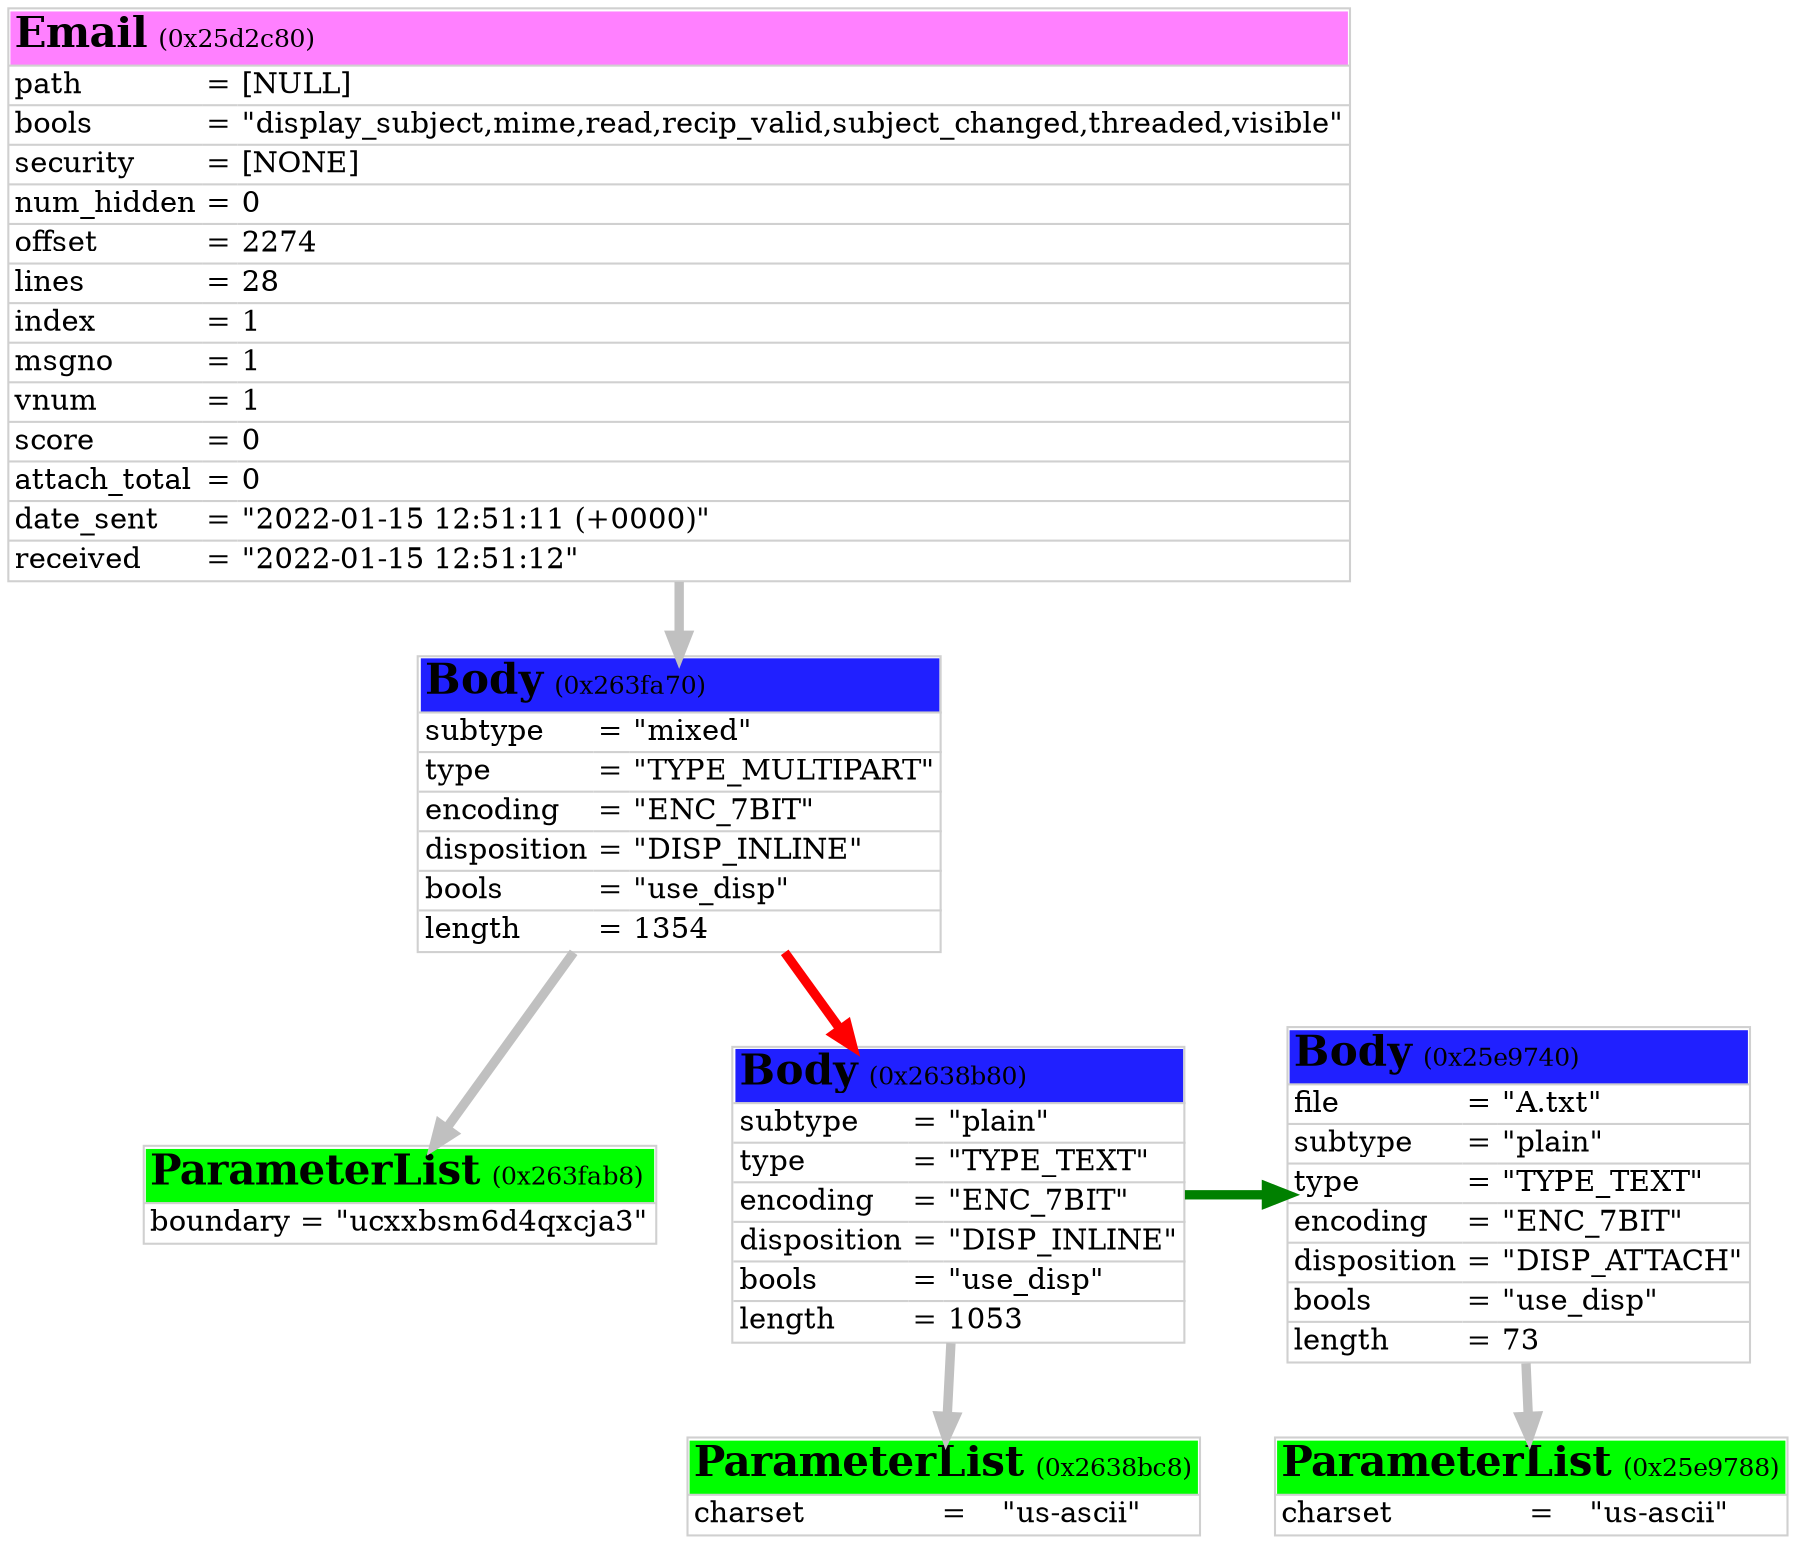 digraph neomutt
{

	graph [
		rankdir="TB"
		nodesep="0.5"
		ranksep="0.5"
	];

	node [
		shape="plain"
	];

	edge [
		penwidth="4.5"
		arrowsize="1.0"
		color="#c0c0c0"
	];

	obj_0x25d2c80 [
		label=<<table cellspacing="0" border="1" rows="*" color="#d0d0d0">
		<tr>
			<td border="0" align="left" bgcolor="#ff80ff" port="top" colspan="3"><font color="#000000" point-size="20"><b>Email</b></font> <font point-size="12">(0x25d2c80)</font></td>
		</tr>
		<tr>
			<td border="0" align="left">path</td>
			<td border="0">=</td>
			<td border="0" align="left">[NULL]</td>
		</tr>
		<tr>
			<td border="0" align="left">bools</td>
			<td border="0">=</td>
			<td border="0" align="left">"display_subject,mime,read,recip_valid,subject_changed,threaded,visible"</td>
		</tr>
		<tr>
			<td border="0" align="left">security</td>
			<td border="0">=</td>
			<td border="0" align="left">[NONE]</td>
		</tr>
		<tr>
			<td border="0" align="left">num_hidden</td>
			<td border="0">=</td>
			<td border="0" align="left">0</td>
		</tr>
		<tr>
			<td border="0" align="left">offset</td>
			<td border="0">=</td>
			<td border="0" align="left">2274</td>
		</tr>
		<tr>
			<td border="0" align="left">lines</td>
			<td border="0">=</td>
			<td border="0" align="left">28</td>
		</tr>
		<tr>
			<td border="0" align="left">index</td>
			<td border="0">=</td>
			<td border="0" align="left">1</td>
		</tr>
		<tr>
			<td border="0" align="left">msgno</td>
			<td border="0">=</td>
			<td border="0" align="left">1</td>
		</tr>
		<tr>
			<td border="0" align="left">vnum</td>
			<td border="0">=</td>
			<td border="0" align="left">1</td>
		</tr>
		<tr>
			<td border="0" align="left">score</td>
			<td border="0">=</td>
			<td border="0" align="left">0</td>
		</tr>
		<tr>
			<td border="0" align="left">attach_total</td>
			<td border="0">=</td>
			<td border="0" align="left">0</td>
		</tr>
		<tr>
			<td border="0" align="left">date_sent</td>
			<td border="0">=</td>
			<td border="0" align="left">"2022-01-15 12:51:11 (+0000)"</td>
		</tr>
		<tr>
			<td border="0" align="left">received</td>
			<td border="0">=</td>
			<td border="0" align="left">"2022-01-15 12:51:12"</td>
		</tr>
		</table>>
	];

	obj_0x263fa70 [
		label=<<table cellspacing="0" border="1" rows="*" color="#d0d0d0">
		<tr>
			<td border="0" align="left" bgcolor="#2020ff" port="top" colspan="3"><font color="#000000" point-size="20"><b>Body</b></font> <font point-size="12">(0x263fa70)</font></td>
		</tr>
		<tr>
			<td border="0" align="left">subtype</td>
			<td border="0">=</td>
			<td border="0" align="left">"mixed"</td>
		</tr>
		<tr>
			<td border="0" align="left">type</td>
			<td border="0">=</td>
			<td border="0" align="left">"TYPE_MULTIPART"</td>
		</tr>
		<tr>
			<td border="0" align="left">encoding</td>
			<td border="0">=</td>
			<td border="0" align="left">"ENC_7BIT"</td>
		</tr>
		<tr>
			<td border="0" align="left">disposition</td>
			<td border="0">=</td>
			<td border="0" align="left">"DISP_INLINE"</td>
		</tr>
		<tr>
			<td border="0" align="left">bools</td>
			<td border="0">=</td>
			<td border="0" align="left">"use_disp"</td>
		</tr>
		<tr>
			<td border="0" align="left">length</td>
			<td border="0">=</td>
			<td border="0" align="left">1354</td>
		</tr>
		</table>>
	];

	obj_0x263fab8 [
		label=<<table cellspacing="0" border="1" rows="*" color="#d0d0d0">
		<tr>
			<td border="0" align="left" bgcolor="#00ff00" port="top" colspan="3"><font color="#000000" point-size="20"><b>ParameterList</b></font> <font point-size="12">(0x263fab8)</font></td>
		</tr>
		<tr>
			<td border="0" align="left">boundary</td>
			<td border="0">=</td>
			<td border="0" align="left">"ucxxbsm6d4qxcja3"</td>
		</tr>
		</table>>
	];

	obj_0x2638b80 [
		label=<<table cellspacing="0" border="1" rows="*" color="#d0d0d0">
		<tr>
			<td border="0" align="left" bgcolor="#2020ff" port="top" colspan="3"><font color="#000000" point-size="20"><b>Body</b></font> <font point-size="12">(0x2638b80)</font></td>
		</tr>
		<tr>
			<td border="0" align="left">subtype</td>
			<td border="0">=</td>
			<td border="0" align="left">"plain"</td>
		</tr>
		<tr>
			<td border="0" align="left">type</td>
			<td border="0">=</td>
			<td border="0" align="left">"TYPE_TEXT"</td>
		</tr>
		<tr>
			<td border="0" align="left">encoding</td>
			<td border="0">=</td>
			<td border="0" align="left">"ENC_7BIT"</td>
		</tr>
		<tr>
			<td border="0" align="left">disposition</td>
			<td border="0">=</td>
			<td border="0" align="left">"DISP_INLINE"</td>
		</tr>
		<tr>
			<td border="0" align="left">bools</td>
			<td border="0">=</td>
			<td border="0" align="left">"use_disp"</td>
		</tr>
		<tr>
			<td border="0" align="left">length</td>
			<td border="0">=</td>
			<td border="0" align="left">1053</td>
		</tr>
		</table>>
	];

	obj_0x2638bc8 [
		label=<<table cellspacing="0" border="1" rows="*" color="#d0d0d0">
		<tr>
			<td border="0" align="left" bgcolor="#00ff00" port="top" colspan="3"><font color="#000000" point-size="20"><b>ParameterList</b></font> <font point-size="12">(0x2638bc8)</font></td>
		</tr>
		<tr>
			<td border="0" align="left">charset</td>
			<td border="0">=</td>
			<td border="0" align="left">"us-ascii"</td>
		</tr>
		</table>>
	];

	obj_0x25e9740 [
		label=<<table cellspacing="0" border="1" rows="*" color="#d0d0d0">
		<tr>
			<td border="0" align="left" bgcolor="#2020ff" port="top" colspan="3"><font color="#000000" point-size="20"><b>Body</b></font> <font point-size="12">(0x25e9740)</font></td>
		</tr>
		<tr>
			<td border="0" align="left">file</td>
			<td border="0">=</td>
			<td border="0" align="left">"A.txt"</td>
		</tr>
		<tr>
			<td border="0" align="left">subtype</td>
			<td border="0">=</td>
			<td border="0" align="left">"plain"</td>
		</tr>
		<tr>
			<td border="0" align="left">type</td>
			<td border="0">=</td>
			<td border="0" align="left">"TYPE_TEXT"</td>
		</tr>
		<tr>
			<td border="0" align="left">encoding</td>
			<td border="0">=</td>
			<td border="0" align="left">"ENC_7BIT"</td>
		</tr>
		<tr>
			<td border="0" align="left">disposition</td>
			<td border="0">=</td>
			<td border="0" align="left">"DISP_ATTACH"</td>
		</tr>
		<tr>
			<td border="0" align="left">bools</td>
			<td border="0">=</td>
			<td border="0" align="left">"use_disp"</td>
		</tr>
		<tr>
			<td border="0" align="left">length</td>
			<td border="0">=</td>
			<td border="0" align="left">73</td>
		</tr>
		</table>>
	];

	obj_0x25e9788 [
		label=<<table cellspacing="0" border="1" rows="*" color="#d0d0d0">
		<tr>
			<td border="0" align="left" bgcolor="#00ff00" port="top" colspan="3"><font color="#000000" point-size="20"><b>ParameterList</b></font> <font point-size="12">(0x25e9788)</font></td>
		</tr>
		<tr>
			<td border="0" align="left">charset</td>
			<td border="0">=</td>
			<td border="0" align="left">"us-ascii"</td>
		</tr>
		</table>>
	];


	obj_0x263fa70 -> obj_0x263fab8 [  edgetooltip="Body->mime_headers" color="#c0c0c0" ];
	obj_0x2638b80 -> obj_0x2638bc8 [  edgetooltip="Body->mime_headers" color="#c0c0c0" ];
	obj_0x25e9740 -> obj_0x25e9788 [  edgetooltip="Body->mime_headers" color="#c0c0c0" ];
	obj_0x2638b80 -> obj_0x25e9740 [  edgetooltip="Body->next" color="#008000" ];
	{ rank=same obj_0x2638b80 obj_0x25e9740 };
	obj_0x263fa70 -> obj_0x2638b80 [  edgetooltip="Body->parts" color="#ff0000" ];
	obj_0x25d2c80 -> obj_0x263fa70 [  edgetooltip="Email->body" color="#c0c0c0" ];

}
